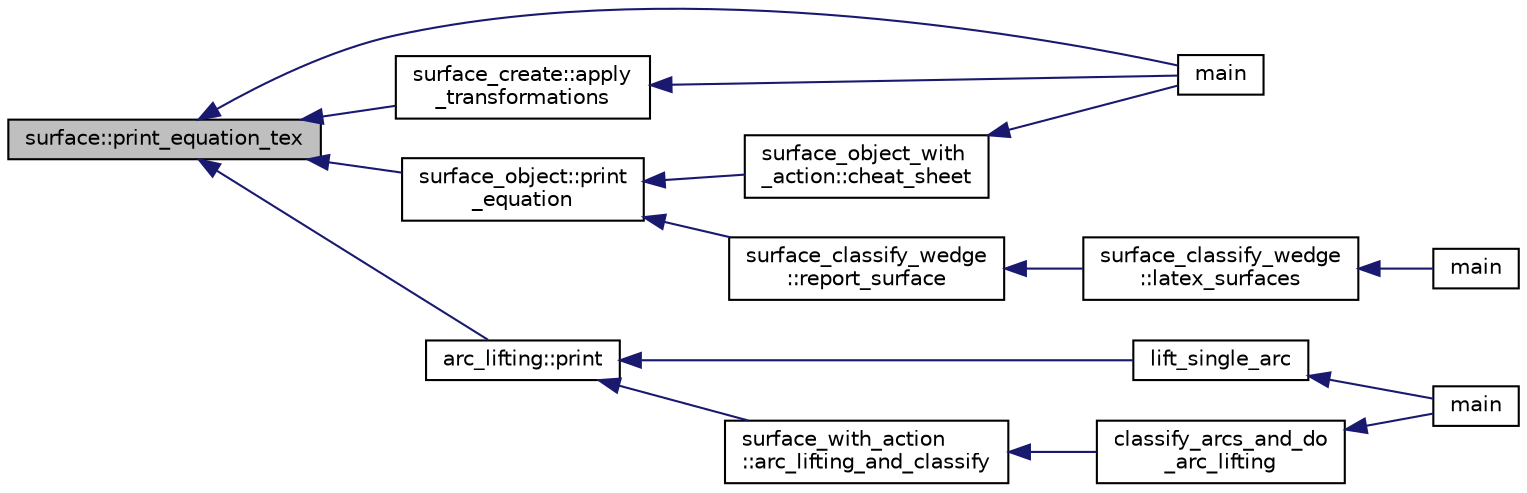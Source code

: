 digraph "surface::print_equation_tex"
{
  edge [fontname="Helvetica",fontsize="10",labelfontname="Helvetica",labelfontsize="10"];
  node [fontname="Helvetica",fontsize="10",shape=record];
  rankdir="LR";
  Node4771 [label="surface::print_equation_tex",height=0.2,width=0.4,color="black", fillcolor="grey75", style="filled", fontcolor="black"];
  Node4771 -> Node4772 [dir="back",color="midnightblue",fontsize="10",style="solid",fontname="Helvetica"];
  Node4772 [label="main",height=0.2,width=0.4,color="black", fillcolor="white", style="filled",URL="$d2/dfa/create__surface__main_8_c.html#a217dbf8b442f20279ea00b898af96f52"];
  Node4771 -> Node4773 [dir="back",color="midnightblue",fontsize="10",style="solid",fontname="Helvetica"];
  Node4773 [label="surface_object::print\l_equation",height=0.2,width=0.4,color="black", fillcolor="white", style="filled",URL="$df/df8/classsurface__object.html#a636657809582fe91c287bdf56c1b6cf3"];
  Node4773 -> Node4774 [dir="back",color="midnightblue",fontsize="10",style="solid",fontname="Helvetica"];
  Node4774 [label="surface_classify_wedge\l::report_surface",height=0.2,width=0.4,color="black", fillcolor="white", style="filled",URL="$d7/d5c/classsurface__classify__wedge.html#ad577d435c4726d0a35c10b2f8d4ed00c"];
  Node4774 -> Node4775 [dir="back",color="midnightblue",fontsize="10",style="solid",fontname="Helvetica"];
  Node4775 [label="surface_classify_wedge\l::latex_surfaces",height=0.2,width=0.4,color="black", fillcolor="white", style="filled",URL="$d7/d5c/classsurface__classify__wedge.html#a5698763ece48d6f0a605527ca62429c5"];
  Node4775 -> Node4776 [dir="back",color="midnightblue",fontsize="10",style="solid",fontname="Helvetica"];
  Node4776 [label="main",height=0.2,width=0.4,color="black", fillcolor="white", style="filled",URL="$df/df8/surface__classify_8_c.html#a217dbf8b442f20279ea00b898af96f52"];
  Node4773 -> Node4777 [dir="back",color="midnightblue",fontsize="10",style="solid",fontname="Helvetica"];
  Node4777 [label="surface_object_with\l_action::cheat_sheet",height=0.2,width=0.4,color="black", fillcolor="white", style="filled",URL="$db/d28/classsurface__object__with__action.html#a13371a6bb26f27759adcc0f7292b12d2"];
  Node4777 -> Node4772 [dir="back",color="midnightblue",fontsize="10",style="solid",fontname="Helvetica"];
  Node4771 -> Node4778 [dir="back",color="midnightblue",fontsize="10",style="solid",fontname="Helvetica"];
  Node4778 [label="arc_lifting::print",height=0.2,width=0.4,color="black", fillcolor="white", style="filled",URL="$dc/db7/classarc__lifting.html#ae1609cb80720bc005f0fc3ea65150185"];
  Node4778 -> Node4779 [dir="back",color="midnightblue",fontsize="10",style="solid",fontname="Helvetica"];
  Node4779 [label="lift_single_arc",height=0.2,width=0.4,color="black", fillcolor="white", style="filled",URL="$d6/dc3/arc__lifting__main_8_c.html#a0bdc148f70112959722a40cf9758d54b"];
  Node4779 -> Node4780 [dir="back",color="midnightblue",fontsize="10",style="solid",fontname="Helvetica"];
  Node4780 [label="main",height=0.2,width=0.4,color="black", fillcolor="white", style="filled",URL="$d6/dc3/arc__lifting__main_8_c.html#a217dbf8b442f20279ea00b898af96f52"];
  Node4778 -> Node4781 [dir="back",color="midnightblue",fontsize="10",style="solid",fontname="Helvetica"];
  Node4781 [label="surface_with_action\l::arc_lifting_and_classify",height=0.2,width=0.4,color="black", fillcolor="white", style="filled",URL="$d8/df9/classsurface__with__action.html#a62a3948f830c59e09ef94937650a07a4"];
  Node4781 -> Node4782 [dir="back",color="midnightblue",fontsize="10",style="solid",fontname="Helvetica"];
  Node4782 [label="classify_arcs_and_do\l_arc_lifting",height=0.2,width=0.4,color="black", fillcolor="white", style="filled",URL="$d6/dc3/arc__lifting__main_8_c.html#afdd7be16f16b8c71e9a72fe5f6a0b59c"];
  Node4782 -> Node4780 [dir="back",color="midnightblue",fontsize="10",style="solid",fontname="Helvetica"];
  Node4771 -> Node4783 [dir="back",color="midnightblue",fontsize="10",style="solid",fontname="Helvetica"];
  Node4783 [label="surface_create::apply\l_transformations",height=0.2,width=0.4,color="black", fillcolor="white", style="filled",URL="$de/da4/classsurface__create.html#a880646331f352cb7112dbd4c56e5ac57"];
  Node4783 -> Node4772 [dir="back",color="midnightblue",fontsize="10",style="solid",fontname="Helvetica"];
}
